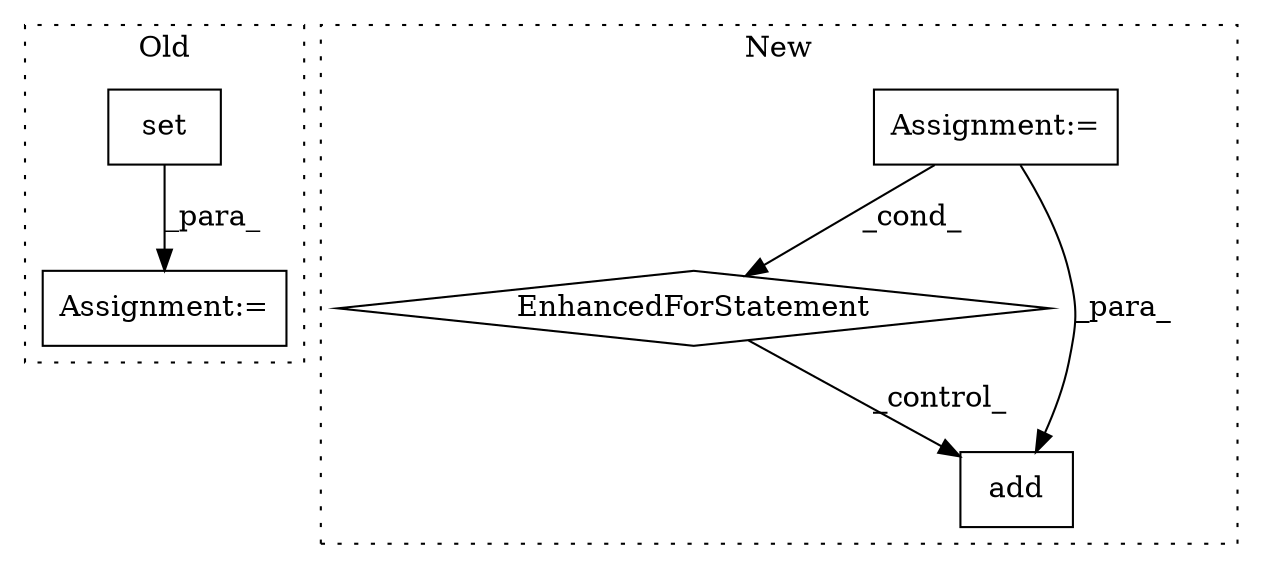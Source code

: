 digraph G {
subgraph cluster0 {
1 [label="set" a="32" s="350,361" l="4,1" shape="box"];
4 [label="Assignment:=" a="7" s="343" l="28" shape="box"];
label = "Old";
style="dotted";
}
subgraph cluster1 {
2 [label="EnhancedForStatement" a="70" s="309,377" l="53,2" shape="diamond"];
3 [label="Assignment:=" a="7" s="309,377" l="53,2" shape="box"];
5 [label="add" a="32" s="443,452" l="4,1" shape="box"];
label = "New";
style="dotted";
}
1 -> 4 [label="_para_"];
2 -> 5 [label="_control_"];
3 -> 5 [label="_para_"];
3 -> 2 [label="_cond_"];
}